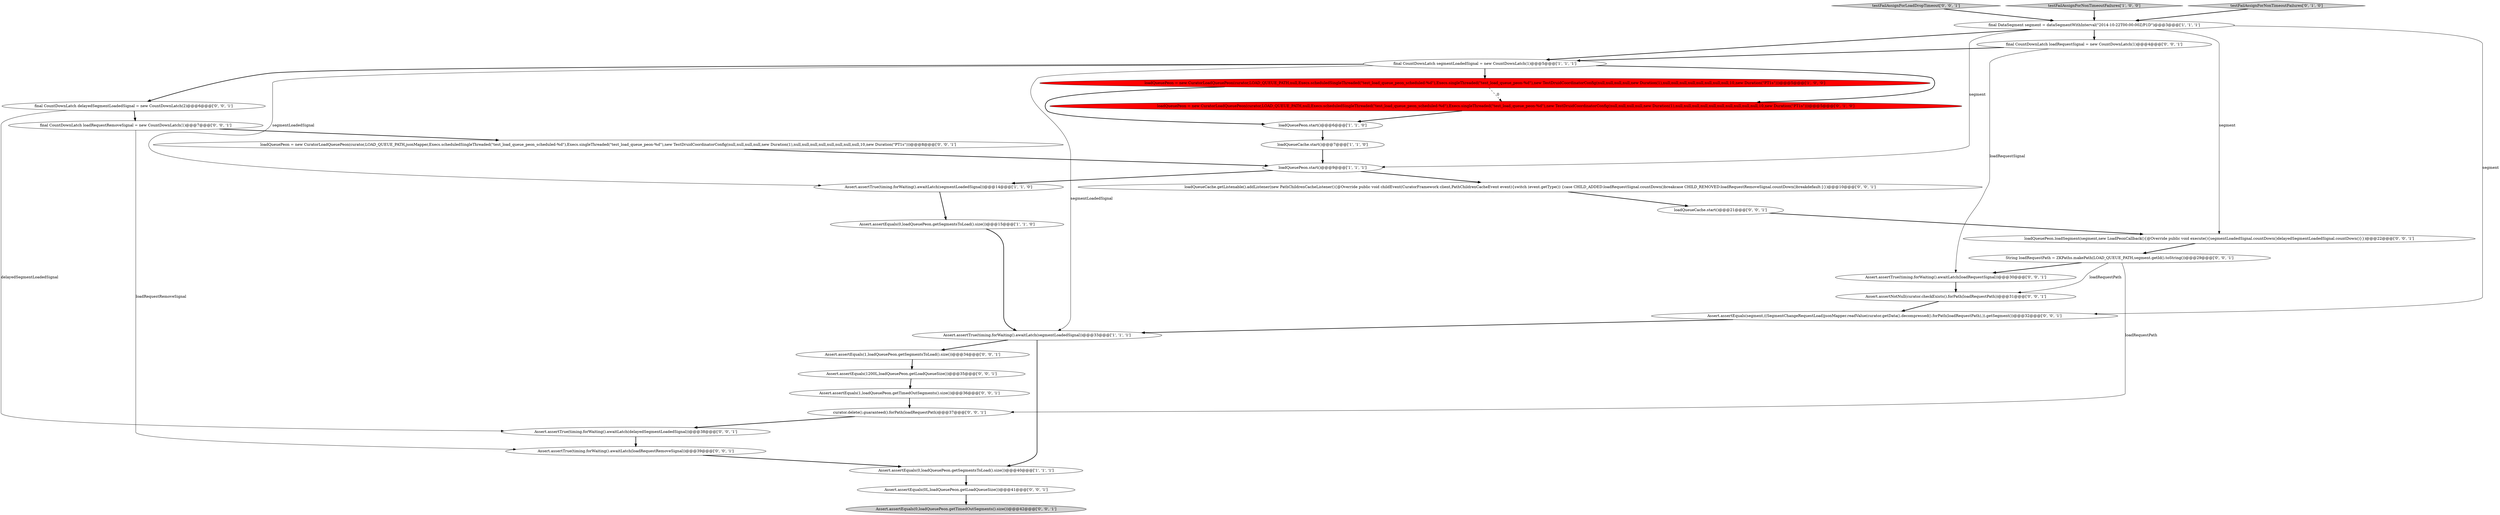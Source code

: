 digraph {
30 [style = filled, label = "testFailAssignForLoadDropTimeout['0', '0', '1']", fillcolor = lightgray, shape = diamond image = "AAA0AAABBB3BBB"];
17 [style = filled, label = "Assert.assertNotNull(curator.checkExists().forPath(loadRequestPath))@@@31@@@['0', '0', '1']", fillcolor = white, shape = ellipse image = "AAA0AAABBB3BBB"];
14 [style = filled, label = "Assert.assertEquals(segment,((SegmentChangeRequestLoad)jsonMapper.readValue(curator.getData().decompressed().forPath(loadRequestPath),)).getSegment())@@@32@@@['0', '0', '1']", fillcolor = white, shape = ellipse image = "AAA0AAABBB3BBB"];
19 [style = filled, label = "Assert.assertEquals(1200L,loadQueuePeon.getLoadQueueSize())@@@35@@@['0', '0', '1']", fillcolor = white, shape = ellipse image = "AAA0AAABBB3BBB"];
23 [style = filled, label = "Assert.assertEquals(1,loadQueuePeon.getTimedOutSegments().size())@@@36@@@['0', '0', '1']", fillcolor = white, shape = ellipse image = "AAA0AAABBB3BBB"];
25 [style = filled, label = "final CountDownLatch loadRequestRemoveSignal = new CountDownLatch(1)@@@7@@@['0', '0', '1']", fillcolor = white, shape = ellipse image = "AAA0AAABBB3BBB"];
3 [style = filled, label = "Assert.assertEquals(0,loadQueuePeon.getSegmentsToLoad().size())@@@15@@@['1', '1', '0']", fillcolor = white, shape = ellipse image = "AAA0AAABBB1BBB"];
29 [style = filled, label = "Assert.assertTrue(timing.forWaiting().awaitLatch(loadRequestSignal))@@@30@@@['0', '0', '1']", fillcolor = white, shape = ellipse image = "AAA0AAABBB3BBB"];
22 [style = filled, label = "loadQueueCache.start()@@@21@@@['0', '0', '1']", fillcolor = white, shape = ellipse image = "AAA0AAABBB3BBB"];
0 [style = filled, label = "loadQueuePeon.start()@@@9@@@['1', '1', '1']", fillcolor = white, shape = ellipse image = "AAA0AAABBB1BBB"];
27 [style = filled, label = "curator.delete().guaranteed().forPath(loadRequestPath)@@@37@@@['0', '0', '1']", fillcolor = white, shape = ellipse image = "AAA0AAABBB3BBB"];
12 [style = filled, label = "loadQueuePeon = new CuratorLoadQueuePeon(curator,LOAD_QUEUE_PATH,null,Execs.scheduledSingleThreaded(\"test_load_queue_peon_scheduled-%d\"),Execs.singleThreaded(\"test_load_queue_peon-%d\"),new TestDruidCoordinatorConfig(null,null,null,null,new Duration(1),null,null,null,null,null,null,null,null,null,null,10,new Duration(\"PT1s\")))@@@5@@@['0', '1', '0']", fillcolor = red, shape = ellipse image = "AAA1AAABBB2BBB"];
4 [style = filled, label = "Assert.assertEquals(0,loadQueuePeon.getSegmentsToLoad().size())@@@40@@@['1', '1', '1']", fillcolor = white, shape = ellipse image = "AAA0AAABBB1BBB"];
13 [style = filled, label = "Assert.assertEquals(0L,loadQueuePeon.getLoadQueueSize())@@@41@@@['0', '0', '1']", fillcolor = white, shape = ellipse image = "AAA0AAABBB3BBB"];
26 [style = filled, label = "Assert.assertTrue(timing.forWaiting().awaitLatch(delayedSegmentLoadedSignal))@@@38@@@['0', '0', '1']", fillcolor = white, shape = ellipse image = "AAA0AAABBB3BBB"];
10 [style = filled, label = "testFailAssignForNonTimeoutFailures['1', '0', '0']", fillcolor = lightgray, shape = diamond image = "AAA0AAABBB1BBB"];
24 [style = filled, label = "loadQueuePeon.loadSegment(segment,new LoadPeonCallback(){@Override public void execute(){segmentLoadedSignal.countDown()delayedSegmentLoadedSignal.countDown()}})@@@22@@@['0', '0', '1']", fillcolor = white, shape = ellipse image = "AAA0AAABBB3BBB"];
31 [style = filled, label = "final CountDownLatch delayedSegmentLoadedSignal = new CountDownLatch(2)@@@6@@@['0', '0', '1']", fillcolor = white, shape = ellipse image = "AAA0AAABBB3BBB"];
18 [style = filled, label = "loadQueueCache.getListenable().addListener(new PathChildrenCacheListener(){@Override public void childEvent(CuratorFramework client,PathChildrenCacheEvent event){switch (event.getType()) {case CHILD_ADDED:loadRequestSignal.countDown()breakcase CHILD_REMOVED:loadRequestRemoveSignal.countDown()breakdefault:}})@@@10@@@['0', '0', '1']", fillcolor = white, shape = ellipse image = "AAA0AAABBB3BBB"];
6 [style = filled, label = "loadQueueCache.start()@@@7@@@['1', '1', '0']", fillcolor = white, shape = ellipse image = "AAA0AAABBB1BBB"];
16 [style = filled, label = "Assert.assertTrue(timing.forWaiting().awaitLatch(loadRequestRemoveSignal))@@@39@@@['0', '0', '1']", fillcolor = white, shape = ellipse image = "AAA0AAABBB3BBB"];
11 [style = filled, label = "testFailAssignForNonTimeoutFailures['0', '1', '0']", fillcolor = lightgray, shape = diamond image = "AAA0AAABBB2BBB"];
7 [style = filled, label = "Assert.assertTrue(timing.forWaiting().awaitLatch(segmentLoadedSignal))@@@14@@@['1', '1', '0']", fillcolor = white, shape = ellipse image = "AAA0AAABBB1BBB"];
5 [style = filled, label = "loadQueuePeon = new CuratorLoadQueuePeon(curator,LOAD_QUEUE_PATH,null,Execs.scheduledSingleThreaded(\"test_load_queue_peon_scheduled-%d\"),Execs.singleThreaded(\"test_load_queue_peon-%d\"),new TestDruidCoordinatorConfig(null,null,null,null,new Duration(1),null,null,null,null,null,null,null,null,10,new Duration(\"PT1s\")))@@@5@@@['1', '0', '0']", fillcolor = red, shape = ellipse image = "AAA1AAABBB1BBB"];
15 [style = filled, label = "String loadRequestPath = ZKPaths.makePath(LOAD_QUEUE_PATH,segment.getId().toString())@@@29@@@['0', '0', '1']", fillcolor = white, shape = ellipse image = "AAA0AAABBB3BBB"];
8 [style = filled, label = "final CountDownLatch segmentLoadedSignal = new CountDownLatch(1)@@@5@@@['1', '1', '1']", fillcolor = white, shape = ellipse image = "AAA0AAABBB1BBB"];
9 [style = filled, label = "final DataSegment segment = dataSegmentWithInterval(\"2014-10-22T00:00:00Z/P1D\")@@@3@@@['1', '1', '1']", fillcolor = white, shape = ellipse image = "AAA0AAABBB1BBB"];
21 [style = filled, label = "final CountDownLatch loadRequestSignal = new CountDownLatch(1)@@@4@@@['0', '0', '1']", fillcolor = white, shape = ellipse image = "AAA0AAABBB3BBB"];
28 [style = filled, label = "loadQueuePeon = new CuratorLoadQueuePeon(curator,LOAD_QUEUE_PATH,jsonMapper,Execs.scheduledSingleThreaded(\"test_load_queue_peon_scheduled-%d\"),Execs.singleThreaded(\"test_load_queue_peon-%d\"),new TestDruidCoordinatorConfig(null,null,null,null,new Duration(1),null,null,null,null,null,null,null,null,10,new Duration(\"PT1s\")))@@@8@@@['0', '0', '1']", fillcolor = white, shape = ellipse image = "AAA0AAABBB3BBB"];
32 [style = filled, label = "Assert.assertEquals(1,loadQueuePeon.getSegmentsToLoad().size())@@@34@@@['0', '0', '1']", fillcolor = white, shape = ellipse image = "AAA0AAABBB3BBB"];
1 [style = filled, label = "loadQueuePeon.start()@@@6@@@['1', '1', '0']", fillcolor = white, shape = ellipse image = "AAA0AAABBB1BBB"];
20 [style = filled, label = "Assert.assertEquals(0,loadQueuePeon.getTimedOutSegments().size())@@@42@@@['0', '0', '1']", fillcolor = lightgray, shape = ellipse image = "AAA0AAABBB3BBB"];
2 [style = filled, label = "Assert.assertTrue(timing.forWaiting().awaitLatch(segmentLoadedSignal))@@@33@@@['1', '1', '1']", fillcolor = white, shape = ellipse image = "AAA0AAABBB1BBB"];
25->28 [style = bold, label=""];
29->17 [style = bold, label=""];
31->25 [style = bold, label=""];
15->29 [style = bold, label=""];
5->12 [style = dashed, label="0"];
15->17 [style = solid, label="loadRequestPath"];
23->27 [style = bold, label=""];
8->31 [style = bold, label=""];
21->29 [style = solid, label="loadRequestSignal"];
9->0 [style = solid, label="segment"];
4->13 [style = bold, label=""];
25->16 [style = solid, label="loadRequestRemoveSignal"];
21->8 [style = bold, label=""];
30->9 [style = bold, label=""];
6->0 [style = bold, label=""];
32->19 [style = bold, label=""];
8->2 [style = solid, label="segmentLoadedSignal"];
31->26 [style = solid, label="delayedSegmentLoadedSignal"];
9->8 [style = bold, label=""];
12->1 [style = bold, label=""];
2->4 [style = bold, label=""];
11->9 [style = bold, label=""];
7->3 [style = bold, label=""];
0->7 [style = bold, label=""];
8->7 [style = solid, label="segmentLoadedSignal"];
28->0 [style = bold, label=""];
26->16 [style = bold, label=""];
5->1 [style = bold, label=""];
15->27 [style = solid, label="loadRequestPath"];
1->6 [style = bold, label=""];
18->22 [style = bold, label=""];
27->26 [style = bold, label=""];
8->5 [style = bold, label=""];
3->2 [style = bold, label=""];
17->14 [style = bold, label=""];
19->23 [style = bold, label=""];
9->24 [style = solid, label="segment"];
9->21 [style = bold, label=""];
0->18 [style = bold, label=""];
13->20 [style = bold, label=""];
10->9 [style = bold, label=""];
14->2 [style = bold, label=""];
2->32 [style = bold, label=""];
22->24 [style = bold, label=""];
16->4 [style = bold, label=""];
9->14 [style = solid, label="segment"];
8->12 [style = bold, label=""];
24->15 [style = bold, label=""];
}
